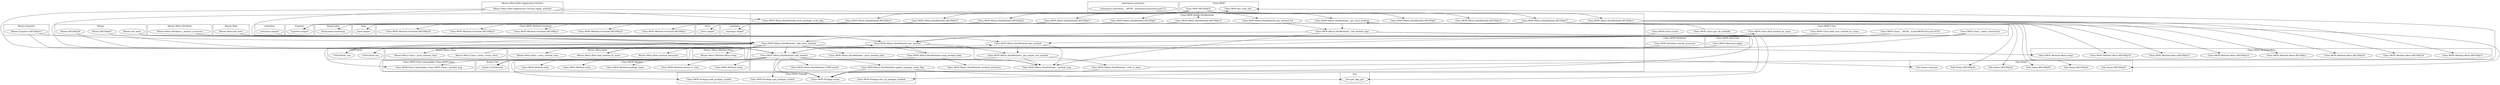 digraph {
graph [overlap=false]
subgraph cluster_Class_MOP_Mixin_HasMethods {
	label="Class::MOP::Mixin::HasMethods";
	"Class::MOP::Mixin::HasMethods::BEGIN@17";
	"Class::MOP::Mixin::HasMethods::BEGIN@19";
	"Class::MOP::Mixin::HasMethods::_full_method_map";
	"Class::MOP::Mixin::HasMethods::BEGIN@21";
	"Class::MOP::Mixin::HasMethods::BEGIN@2";
	"Class::MOP::Mixin::HasMethods::BEGIN@12";
	"Class::MOP::Mixin::HasMethods::CORE:match";
	"Class::MOP::Mixin::HasMethods::_add_meta_method";
	"Class::MOP::Mixin::HasMethods::get_method_list";
	"Class::MOP::Mixin::HasMethods::update_package_cache_flag";
	"Class::MOP::Mixin::HasMethods::_get_maybe_raw_method";
	"Class::MOP::Mixin::HasMethods::_method_map";
	"Class::MOP::Mixin::HasMethods::wrap_method_body";
	"Class::MOP::Mixin::HasMethods::reset_package_cache_flag";
	"Class::MOP::Mixin::HasMethods::BEGIN@13";
	"Class::MOP::Mixin::HasMethods::BEGIN@15";
	"Class::MOP::Mixin::HasMethods::_get_local_methods";
	"Class::MOP::Mixin::HasMethods::get_method";
	"Class::MOP::Mixin::HasMethods::_code_is_mine";
	"Class::MOP::Mixin::HasMethods::has_method";
	"Class::MOP::Mixin::HasMethods::_meta_method_class";
	"Class::MOP::Mixin::HasMethods::BEGIN@9";
	"Class::MOP::Mixin::HasMethods::add_method";
	"Class::MOP::Mixin::HasMethods::method_metaclass";
	"Class::MOP::Mixin::HasMethods::BEGIN@16";
	"Class::MOP::Mixin::HasMethods::BEGIN@10";
}
subgraph cluster_Moose {
	label="Moose";
	"Moose::BEGIN@36";
	"Moose::init_meta";
	"Moose::BEGIN@47";
}
subgraph cluster_mro {
	label="mro";
	"mro::get_pkg_gen";
}
subgraph cluster_Moose_Meta_Method_Meta {
	label="Moose::Meta::Method::Meta";
	"Moose::Meta::Method::Meta::wrap";
}
subgraph cluster_metaclass {
	label="metaclass";
	"metaclass::import";
}
subgraph cluster_UNIVERSAL {
	label="UNIVERSAL";
	"UNIVERSAL::isa";
	"UNIVERSAL::can";
}
subgraph cluster_Moose_Meta_Class {
	label="Moose::Meta::Class";
	"Moose::Meta::Class::_inline_create_error";
	"Moose::Meta::Class::_meta_method_class";
}
subgraph cluster_Class_MOP_Method_Meta {
	label="Class::MOP::Method::Meta";
	"Class::MOP::Method::Meta::BEGIN@3";
	"Class::MOP::Method::Meta::BEGIN@16";
	"Class::MOP::Method::Meta::BEGIN@18";
	"Class::MOP::Method::Meta::BEGIN@11";
	"Class::MOP::Method::Meta::wrap";
	"Class::MOP::Method::Meta::BEGIN@10";
	"Class::MOP::Method::Meta::BEGIN@13";
	"Class::MOP::Method::Meta::BEGIN@14";
}
subgraph cluster_base {
	label="base";
	"base::import";
}
subgraph cluster_Exporter {
	label="Exporter";
	"Exporter::import";
}
subgraph cluster_Class_MOP_Attribute {
	label="Class::MOP::Attribute";
	"Class::MOP::Attribute::install_accessors";
}
subgraph cluster_Class_MOP_MiniTrait {
	label="Class::MOP::MiniTrait";
	"Class::MOP::MiniTrait::apply";
}
subgraph cluster_Moose_Meta_Attribute {
	label="Moose::Meta::Attribute";
	"Moose::Meta::Attribute::_process_accessors";
}
subgraph cluster_DynaLoader {
	label="DynaLoader";
	"DynaLoader::bootstrap";
}
subgraph cluster_warnings {
	label="warnings";
	"warnings::import";
}
subgraph cluster_Moose_Exporter {
	label="Moose::Exporter";
	"Moose::Exporter::BEGIN@13";
}
subgraph cluster_Class_MOP_Method_Overload {
	label="Class::MOP::Method::Overload";
	"Class::MOP::Method::Overload::BEGIN@3";
	"Class::MOP::Method::Overload::BEGIN@15";
	"Class::MOP::Method::Overload::BEGIN@11";
	"Class::MOP::Method::Overload::BEGIN@13";
	"Class::MOP::Method::Overload::BEGIN@10";
}
subgraph cluster_Moose_Meta_Role {
	label="Moose::Meta::Role";
	"Moose::Meta::Role::method_metaclass";
	"Moose::Meta::Role::find_method_by_name";
	"Moose::Meta::Role::_meta_method_class";
}
subgraph cluster_namespace_autoclean {
	label="namespace::autoclean";
	"namespace::autoclean::__ANON__[namespace/autoclean.pm:57]";
}
subgraph cluster_Sub_Name {
	label="Sub::Name";
	"Sub::Name::BEGIN@45";
	"Sub::Name::subname";
	"Sub::Name::BEGIN@44";
	"Sub::Name::BEGIN@42";
	"Sub::Name::BEGIN@49";
	"Sub::Name::BEGIN@50";
}
subgraph cluster_Scalar_Util {
	label="Scalar::Util";
	"Scalar::Util::blessed";
}
subgraph cluster_strict {
	label="strict";
	"strict::import";
}
subgraph cluster_Class_MOP_Class {
	label="Class::MOP::Class";
	"Class::MOP::Class::__ANON__[Class/MOP/Class.pm:1072]";
	"Class::MOP::Class::create";
	"Class::MOP::Class::find_method_by_name";
	"Class::MOP::Class::find_next_method_by_name";
	"Class::MOP::Class::get_all_methods";
	"Class::MOP::Class::_inline_constructor";
}
subgraph cluster_Class_MOP {
	label="Class::MOP";
	"Class::MOP::BEGIN@25";
	"Class::MOP::get_code_info";
}
subgraph cluster_Class_MOP_Class_Immutable_Class_MOP_Class {
	label="Class::MOP::Class::Immutable::Class::MOP::Class";
	"Class::MOP::Class::Immutable::Class::MOP::Class::_method_map";
}
subgraph cluster_Moose_Role {
	label="Moose::Role";
	"Moose::Role::init_meta";
}
subgraph cluster_Class_MOP_Package {
	label="Class::MOP::Package";
	"Class::MOP::Package::add_package_symbol";
	"Class::MOP::Package::name";
	"Class::MOP::Package::list_all_package_symbols";
	"Class::MOP::Package::get_package_symbol";
}
subgraph cluster_Class_MOP_Method {
	label="Class::MOP::Method";
	"Class::MOP::Method::clone";
	"Class::MOP::Method::body";
	"Class::MOP::Method::attach_to_class";
	"Class::MOP::Method::wrap";
	"Class::MOP::Method::package_name";
}
subgraph cluster_Moose_Meta_Role_Application_ToClass {
	label="Moose::Meta::Role::Application::ToClass";
	"Moose::Meta::Role::Application::ToClass::apply_methods";
}
"Class::MOP::BEGIN@25" -> "Class::MOP::Mixin::HasMethods::BEGIN@2";
"Class::MOP::Mixin::HasMethods::BEGIN@12" -> "Class::MOP::Method::Meta::BEGIN@13";
"Class::MOP::Mixin::HasMethods::add_method" -> "Class::MOP::Method::package_name";
"Class::MOP::Mixin::HasMethods::wrap_method_body" -> "Class::MOP::Method::wrap";
"Class::MOP::Mixin::HasMethods::BEGIN@16" -> "Exporter::import";
"Class::MOP::Mixin::HasMethods::BEGIN@17" -> "Exporter::import";
"Class::MOP::Mixin::HasMethods::BEGIN@15" -> "Exporter::import";
"Class::MOP::Mixin::HasMethods::BEGIN@13" -> "Class::MOP::Method::Overload::BEGIN@13";
"Class::MOP::BEGIN@25" -> "Class::MOP::Mixin::HasMethods::BEGIN@9";
"Class::MOP::Mixin::HasMethods::wrap_method_body" -> "Class::MOP::Mixin::HasMethods::method_metaclass";
"Class::MOP::BEGIN@25" -> "Class::MOP::Mixin::HasMethods::BEGIN@21";
"Class::MOP::Mixin::HasMethods::BEGIN@12" -> "Class::MOP::Method::Meta::BEGIN@14";
"Class::MOP::Mixin::HasMethods::add_method" -> "Class::MOP::Mixin::HasMethods::update_package_cache_flag";
"Class::MOP::Mixin::HasMethods::get_method" -> "Scalar::Util::blessed";
"Class::MOP::Mixin::HasMethods::add_method" -> "Scalar::Util::blessed";
"Class::MOP::Mixin::HasMethods::BEGIN@17" -> "Sub::Name::BEGIN@44";
"Class::MOP::Mixin::HasMethods::_full_method_map" -> "Class::MOP::Package::list_all_package_symbols";
"Class::MOP::Mixin::HasMethods::BEGIN@17" -> "Sub::Name::BEGIN@50";
"Moose::Meta::Class::_inline_create_error" -> "Class::MOP::Mixin::HasMethods::has_method";
"Moose::Meta::Attribute::_process_accessors" -> "Class::MOP::Mixin::HasMethods::has_method";
"Class::MOP::Class::_inline_constructor" -> "Class::MOP::Mixin::HasMethods::has_method";
"Class::MOP::Mixin::HasMethods::BEGIN@12" -> "Class::MOP::Method::Meta::BEGIN@16";
"Class::MOP::Mixin::HasMethods::_add_meta_method" -> "UNIVERSAL::can";
"Class::MOP::Mixin::HasMethods::BEGIN@12" -> "Class::MOP::Method::Meta::BEGIN@3";
"Class::MOP::Mixin::HasMethods::BEGIN@21" -> "base::import";
"Class::MOP::Mixin::HasMethods::_add_meta_method" -> "Moose::Meta::Method::Meta::wrap";
"Class::MOP::Mixin::HasMethods::BEGIN@13" -> "Class::MOP::Method::Overload::BEGIN@15";
"Class::MOP::Mixin::HasMethods::has_method" -> "Class::MOP::Mixin::HasMethods::_get_maybe_raw_method";
"Class::MOP::Mixin::HasMethods::get_method" -> "Class::MOP::Mixin::HasMethods::_get_maybe_raw_method";
"Class::MOP::BEGIN@25" -> "Class::MOP::Mixin::HasMethods::BEGIN@13";
"Class::MOP::Mixin::HasMethods::BEGIN@10" -> "warnings::import";
"Class::MOP::BEGIN@25" -> "Class::MOP::Mixin::HasMethods::BEGIN@16";
"Class::MOP::Mixin::HasMethods::_get_maybe_raw_method" -> "Class::MOP::Package::get_package_symbol";
"Class::MOP::Mixin::HasMethods::has_method" -> "Class::MOP::Mixin::HasMethods::_method_map";
"Class::MOP::Mixin::HasMethods::_full_method_map" -> "Class::MOP::Mixin::HasMethods::_method_map";
"Class::MOP::Mixin::HasMethods::add_method" -> "Class::MOP::Mixin::HasMethods::_method_map";
"Class::MOP::Mixin::HasMethods::_get_maybe_raw_method" -> "Class::MOP::Mixin::HasMethods::_method_map";
"Class::MOP::Mixin::HasMethods::get_method" -> "Class::MOP::Mixin::HasMethods::_method_map";
"Class::MOP::Mixin::HasMethods::_add_meta_method" -> "Class::MOP::Mixin::HasMethods::_meta_method_class";
"Class::MOP::Mixin::HasMethods::_add_meta_method" -> "Moose::Meta::Role::find_method_by_name";
"Class::MOP::Mixin::HasMethods::_full_method_map" -> "Class::MOP::Package::name";
"Class::MOP::Mixin::HasMethods::_add_meta_method" -> "Class::MOP::Package::name";
"Class::MOP::Mixin::HasMethods::update_package_cache_flag" -> "Class::MOP::Package::name";
"Class::MOP::Mixin::HasMethods::wrap_method_body" -> "Class::MOP::Package::name";
"Class::MOP::Mixin::HasMethods::_code_is_mine" -> "Class::MOP::Package::name";
"Class::MOP::Mixin::HasMethods::add_method" -> "Class::MOP::Package::name";
"Class::MOP::Mixin::HasMethods::_full_method_map" -> "mro::get_pkg_gen";
"Class::MOP::Mixin::HasMethods::update_package_cache_flag" -> "mro::get_pkg_gen";
"Class::MOP::Mixin::HasMethods::BEGIN@17" -> "Sub::Name::BEGIN@45";
"Class::MOP::Mixin::HasMethods::BEGIN@13" -> "Class::MOP::Method::Overload::BEGIN@3";
"Class::MOP::Mixin::HasMethods::BEGIN@13" -> "Class::MOP::Method::Overload::BEGIN@11";
"Class::MOP::Mixin::HasMethods::add_method" -> "Class::MOP::Method::attach_to_class";
"Class::MOP::Mixin::HasMethods::_get_maybe_raw_method" -> "Class::MOP::Class::Immutable::Class::MOP::Class::_method_map";
"Class::MOP::Mixin::HasMethods::get_method" -> "Class::MOP::Class::Immutable::Class::MOP::Class::_method_map";
"Class::MOP::Mixin::HasMethods::BEGIN@9" -> "strict::import";
"Class::MOP::Mixin::HasMethods::_code_is_mine" -> "Class::MOP::get_code_info";
"Class::MOP::Mixin::HasMethods::add_method" -> "Class::MOP::get_code_info";
"Class::MOP::Mixin::HasMethods::add_method" -> "Class::MOP::Mixin::HasMethods::CORE:match";
"Moose::Meta::Role::Application::ToClass::apply_methods" -> "Class::MOP::Mixin::HasMethods::reset_package_cache_flag";
"Class::MOP::Mixin::HasMethods::BEGIN@12" -> "Class::MOP::Method::Meta::BEGIN@10";
"Moose::Meta::Role::Application::ToClass::apply_methods" -> "Class::MOP::Mixin::HasMethods::_get_local_methods";
"Class::MOP::Class::get_all_methods" -> "Class::MOP::Mixin::HasMethods::_get_local_methods";
"Class::MOP::Mixin::HasMethods::BEGIN@17" -> "DynaLoader::bootstrap";
"Class::MOP::Mixin::HasMethods::add_method" -> "Class::MOP::Method::clone";
"Class::MOP::Mixin::HasMethods::BEGIN@13" -> "Class::MOP::Method::Overload::BEGIN@10";
"Class::MOP::BEGIN@25" -> "Class::MOP::Mixin::HasMethods::BEGIN@12";
"Class::MOP::Mixin::HasMethods::_full_method_map" -> "Class::MOP::Mixin::HasMethods::get_method";
"Moose::Meta::Role::Application::ToClass::apply_methods" -> "Class::MOP::Mixin::HasMethods::get_method";
"Moose::init_meta" -> "Class::MOP::Mixin::HasMethods::get_method";
"Class::MOP::Class::find_next_method_by_name" -> "Class::MOP::Mixin::HasMethods::get_method";
"Moose::Meta::Attribute::_process_accessors" -> "Class::MOP::Mixin::HasMethods::get_method";
"Moose::Meta::Role::find_method_by_name" -> "Class::MOP::Mixin::HasMethods::get_method";
"Class::MOP::Class::__ANON__[Class/MOP/Class.pm:1072]" -> "Class::MOP::Mixin::HasMethods::get_method";
"Class::MOP::Class::find_method_by_name" -> "Class::MOP::Mixin::HasMethods::get_method";
"Moose::Role::init_meta" -> "Class::MOP::Mixin::HasMethods::get_method";
"Class::MOP::BEGIN@25" -> "Class::MOP::Mixin::HasMethods::BEGIN@17";
"Class::MOP::Mixin::HasMethods::get_method_list" -> "Class::MOP::Mixin::HasMethods::_full_method_map";
"Class::MOP::Mixin::HasMethods::_get_local_methods" -> "Class::MOP::Mixin::HasMethods::_full_method_map";
"namespace::autoclean::__ANON__[namespace/autoclean.pm:57]" -> "Class::MOP::Mixin::HasMethods::get_method_list";
"Class::MOP::Mixin::HasMethods::add_method" -> "Sub::Name::subname";
"Class::MOP::Mixin::HasMethods::wrap_method_body" -> "Moose::Meta::Role::method_metaclass";
"Class::MOP::Mixin::HasMethods::BEGIN@17" -> "Sub::Name::BEGIN@49";
"Class::MOP::Mixin::HasMethods::BEGIN@17" -> "Sub::Name::BEGIN@42";
"Class::MOP::Mixin::HasMethods::_add_meta_method" -> "Moose::Meta::Class::_meta_method_class";
"Class::MOP::Mixin::HasMethods::_get_maybe_raw_method" -> "Class::MOP::Mixin::HasMethods::_code_is_mine";
"Class::MOP::Mixin::HasMethods::BEGIN@12" -> "Class::MOP::Method::Meta::BEGIN@11";
"metaclass::import" -> "Class::MOP::Mixin::HasMethods::_add_meta_method";
"Class::MOP::Class::create" -> "Class::MOP::Mixin::HasMethods::_add_meta_method";
"Moose::init_meta" -> "Class::MOP::Mixin::HasMethods::_add_meta_method";
"Moose::Exporter::BEGIN@13" -> "Class::MOP::Mixin::HasMethods::_add_meta_method";
"Moose::Role::init_meta" -> "Class::MOP::Mixin::HasMethods::_add_meta_method";
"Class::MOP::Mixin::HasMethods::BEGIN@12" -> "Class::MOP::Method::Meta::BEGIN@18";
"Class::MOP::BEGIN@25" -> "Class::MOP::Mixin::HasMethods::BEGIN@15";
"Class::MOP::Mixin::HasMethods::add_method" -> "Class::MOP::Package::add_package_symbol";
"Class::MOP::Mixin::HasMethods::_add_meta_method" -> "Class::MOP::Class::find_method_by_name";
"Class::MOP::BEGIN@25" -> "Class::MOP::Mixin::HasMethods::BEGIN@19";
"Class::MOP::Mixin::HasMethods::_add_meta_method" -> "Moose::Meta::Role::_meta_method_class";
"Class::MOP::Mixin::HasMethods::_add_meta_method" -> "UNIVERSAL::isa";
"Moose::Meta::Role::Application::ToClass::apply_methods" -> "Class::MOP::Mixin::HasMethods::add_method";
"Class::MOP::Attribute::install_accessors" -> "Class::MOP::Mixin::HasMethods::add_method";
"Class::MOP::Class::_inline_constructor" -> "Class::MOP::Mixin::HasMethods::add_method";
"Class::MOP::Mixin::HasMethods::_add_meta_method" -> "Class::MOP::Mixin::HasMethods::add_method";
"Class::MOP::Class::__ANON__[Class/MOP/Class.pm:1072]" -> "Class::MOP::Mixin::HasMethods::add_method";
"Class::MOP::MiniTrait::apply" -> "Class::MOP::Mixin::HasMethods::add_method";
"Moose::BEGIN@36" -> "Class::MOP::Mixin::HasMethods::add_method";
"Moose::BEGIN@47" -> "Class::MOP::Mixin::HasMethods::add_method";
"Moose::Exporter::BEGIN@13" -> "Class::MOP::Mixin::HasMethods::add_method";
"Class::MOP::Mixin::HasMethods::_add_meta_method" -> "Class::MOP::Method::Meta::wrap";
"Class::MOP::Mixin::HasMethods::get_method" -> "Class::MOP::Mixin::HasMethods::wrap_method_body";
"Class::MOP::BEGIN@25" -> "Class::MOP::Mixin::HasMethods::BEGIN@10";
"Class::MOP::Mixin::HasMethods::add_method" -> "Class::MOP::Method::body";
}
